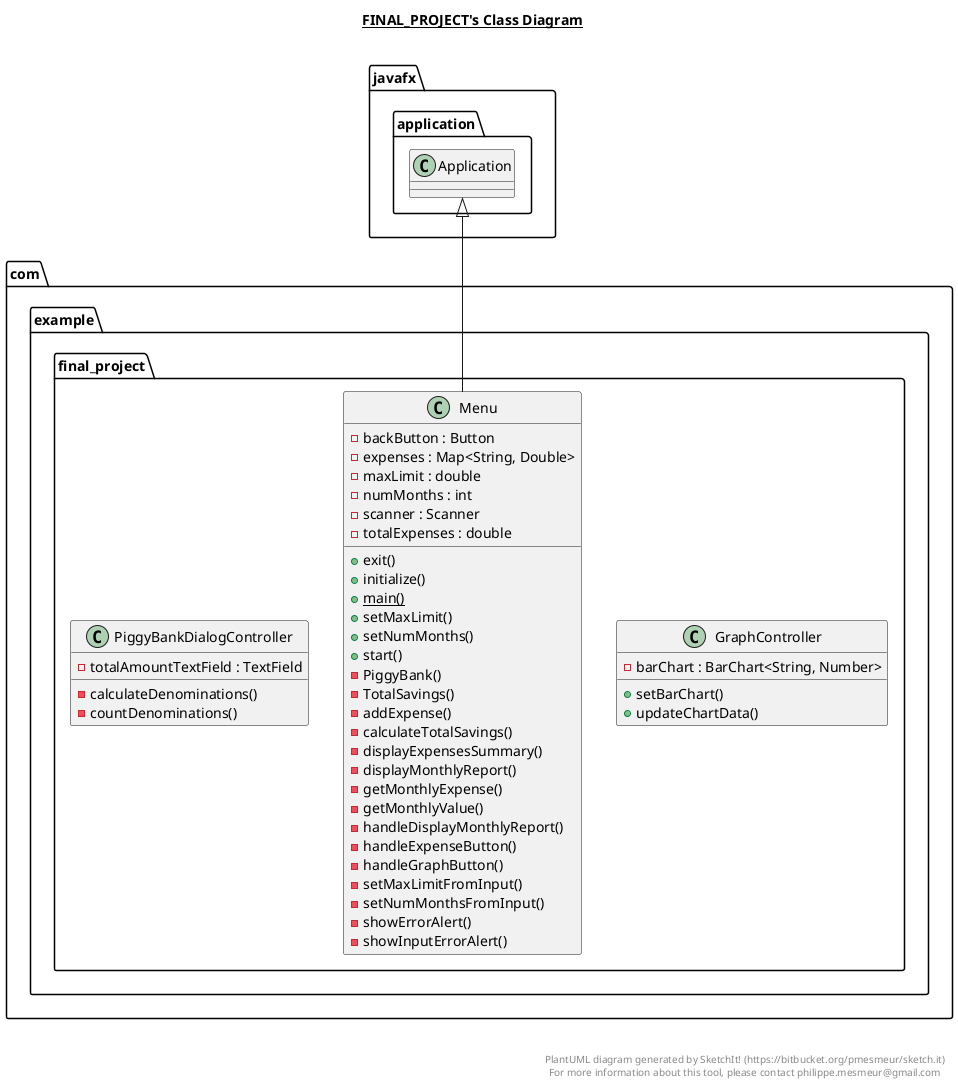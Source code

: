 @startuml

title __FINAL_PROJECT's Class Diagram__\n


      class com.example.final_project.GraphController {
          - barChart : BarChart<String, Number>
          + setBarChart()
          + updateChartData()
      }



      class com.example.final_project.Menu {
          - backButton : Button
          - expenses : Map<String, Double>
          - maxLimit : double
          - numMonths : int
          - scanner : Scanner
          - totalExpenses : double
          + exit()
          + initialize()
          {static} + main()
          + setMaxLimit()
          + setNumMonths()
          + start()
          - PiggyBank()
          - TotalSavings()
          - addExpense()
          - calculateTotalSavings()
          - displayExpensesSummary()
          - displayMonthlyReport()
          - getMonthlyExpense()
          - getMonthlyValue()
          - handleDisplayMonthlyReport()
          - handleExpenseButton()
          - handleGraphButton()
          - setMaxLimitFromInput()
          - setNumMonthsFromInput()
          - showErrorAlert()
          - showInputErrorAlert()
      }

  

      class com.example.final_project.PiggyBankDialogController {
          - totalAmountTextField : TextField
          - calculateDenominations()
          - countDenominations()
      }

  

  com.example.final_project.Menu -up-|> javafx.application.Application


right footer


PlantUML diagram generated by SketchIt! (https://bitbucket.org/pmesmeur/sketch.it)
For more information about this tool, please contact philippe.mesmeur@gmail.com
endfooter

@enduml
